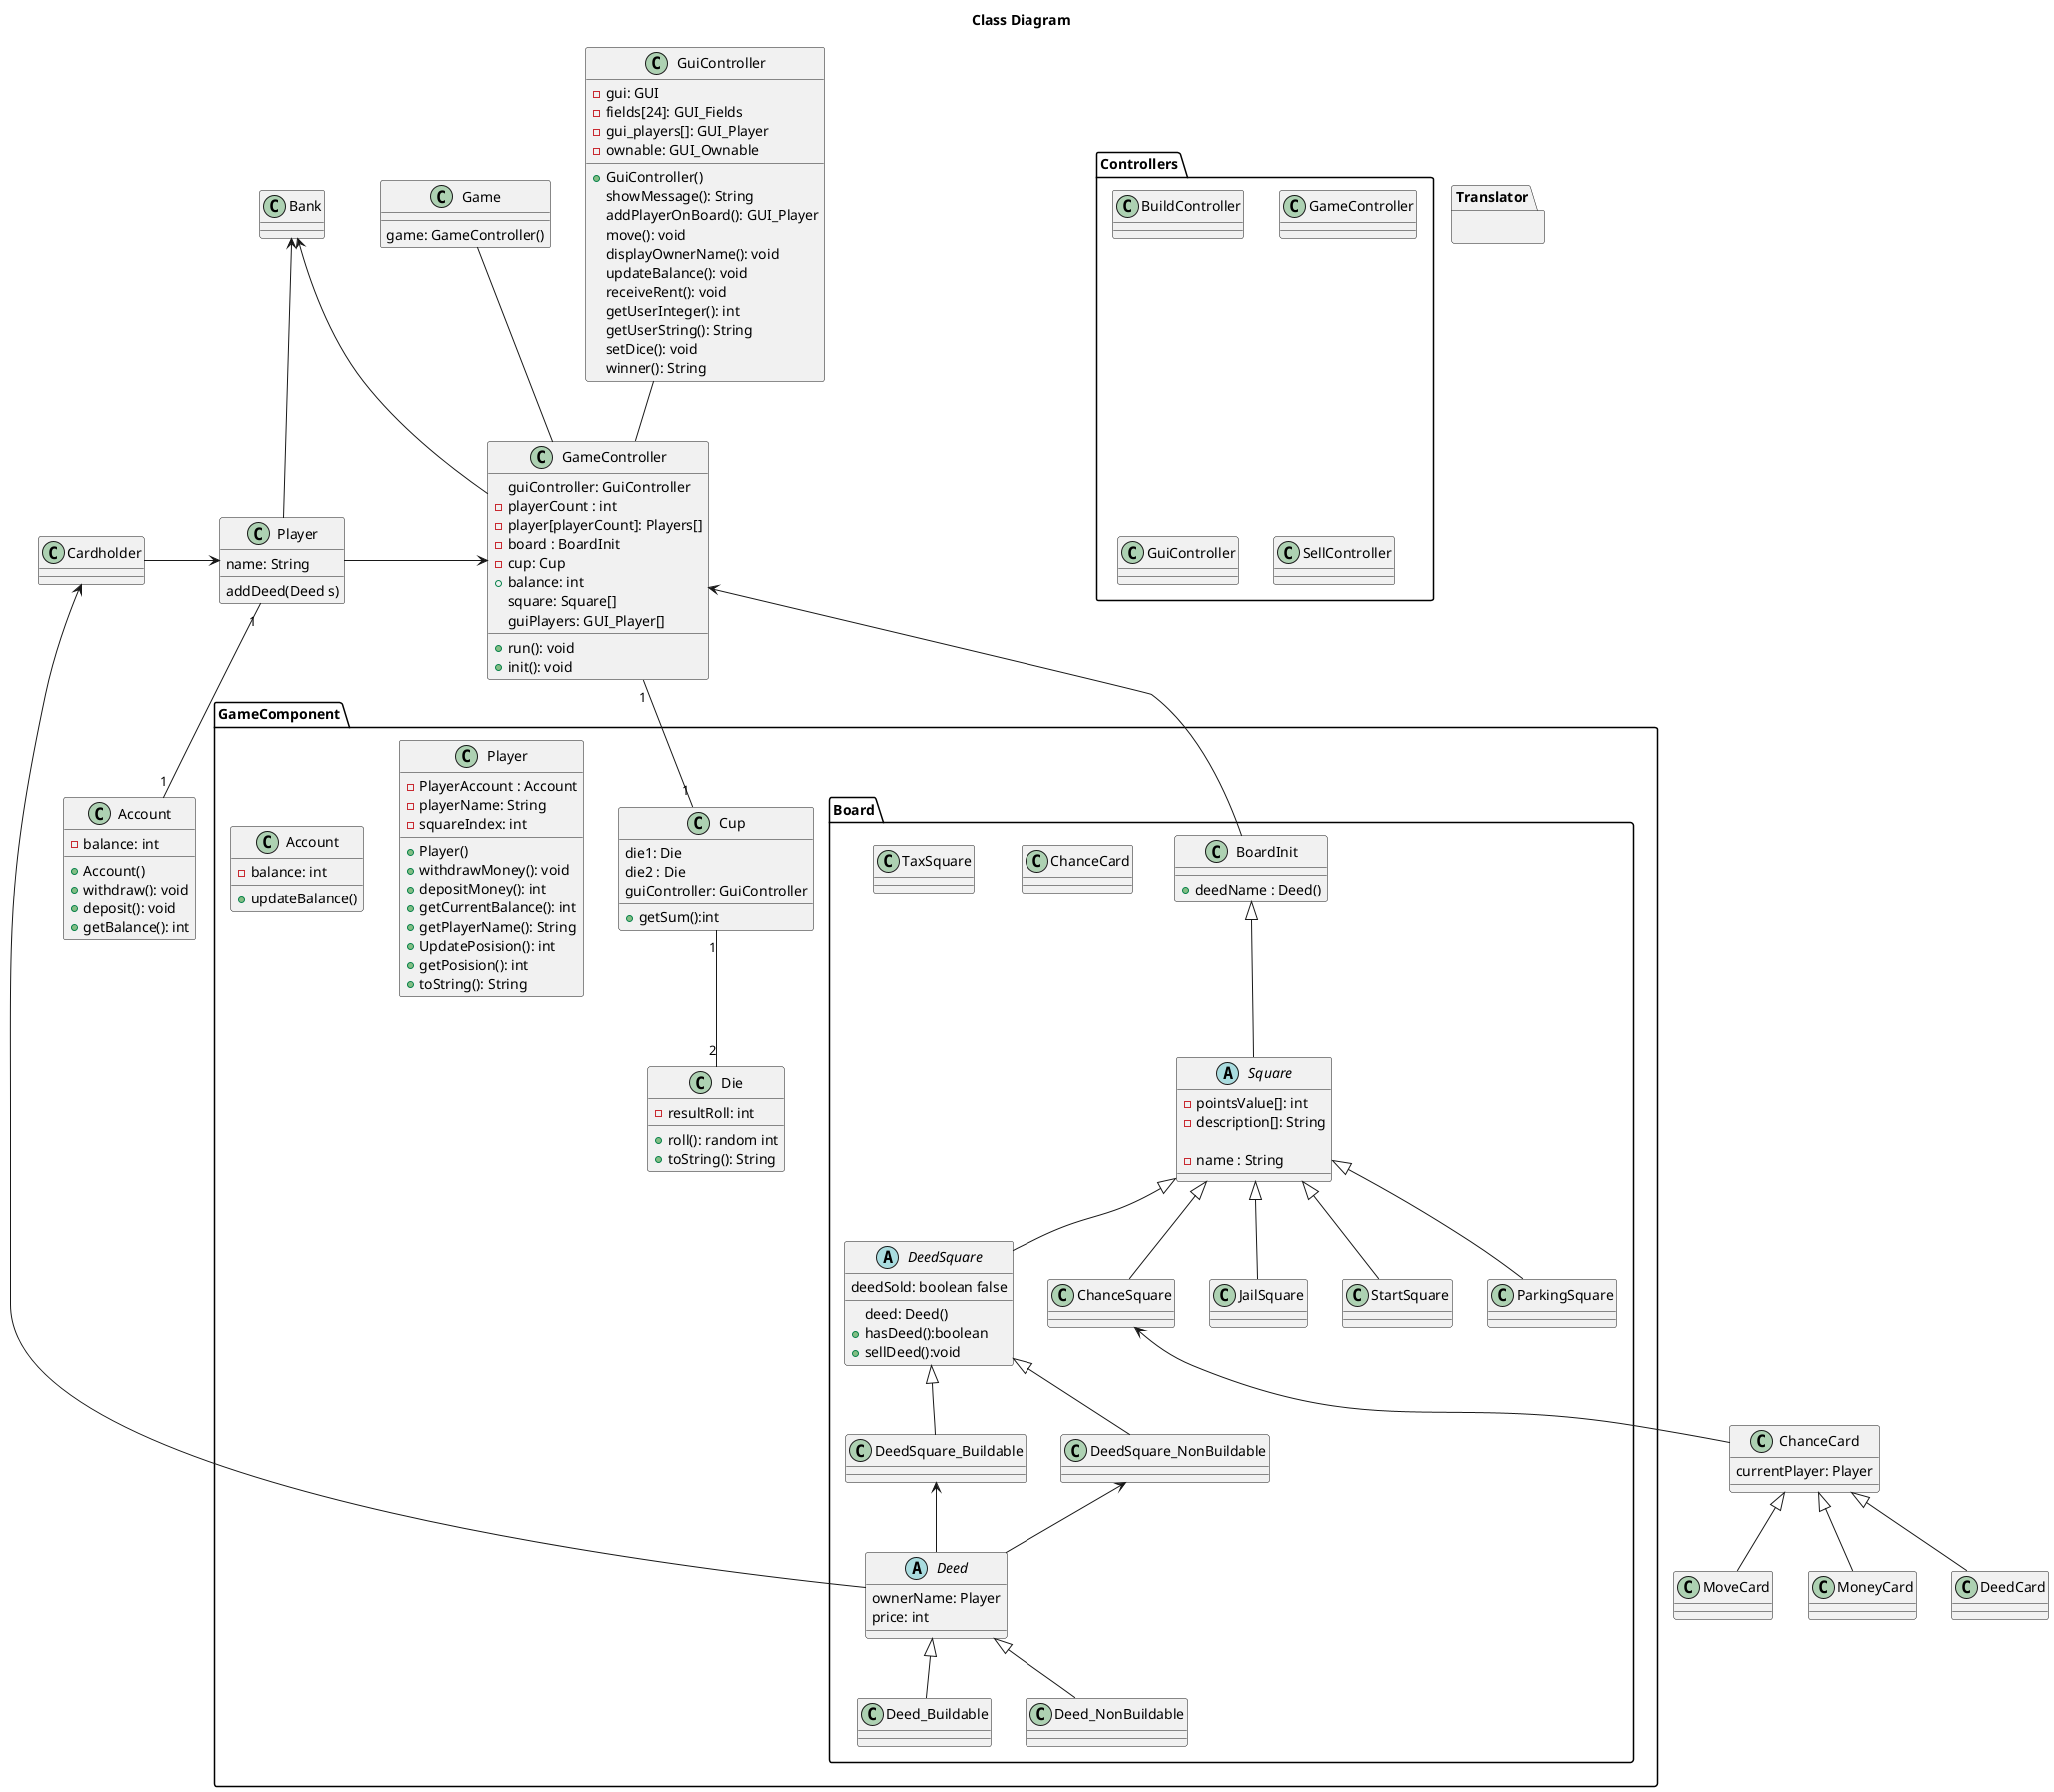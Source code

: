 @startuml

title Class Diagram
package "Controllers"{
class BuildController{
}
class GameController{
}

class GuiController{}
class SellController{}
}

package "GameComponent"{
package "Board"{
class Square {
-pointsValue[]: int
-description[]: String

}

class BoardInit {
+deedName : Deed()

}

abstract class Square {
- name : String
}

abstract class DeedSquare {
deed: Deed()
deedSold: boolean false
+hasDeed():boolean
+sellDeed():void

}

class DeedSquare_Buildable {

}

class DeedSquare_NonBuildable {}

abstract class Deed {
ownerName: Player
price: int

}

class Deed_Buildable{}

class Deed_NonBuildable{}
class ChanceSquare {}

class ChanceCard {}

class JailSquare {}

class StartSquare {}

class ParkingSquare {}
class TaxSquare{}
}

class Cup{
die1: Die
die2 : Die
guiController: GuiController
+getSum():int
}

class Die {
-resultRoll: int

+roll(): random int
+toString(): String
}

class Player{
-PlayerAccount : Account
-playerName: String
-squareIndex: int
+Player()
+withdrawMoney(): void
+depositMoney(): int
+getCurrentBalance(): int
+getPlayerName(): String
+UpdatePosision(): int
+getPosision(): int
+toString(): String

}

class Account{
-balance: int
+updateBalance()

}

}
package "Translator"{}
class Game{
game: GameController()
}





class GameController {
guiController: GuiController
-playerCount : int
-player[playerCount]: Players[]
-board : BoardInit
-cup: Cup
+balance: int
square: Square[]
guiPlayers: GUI_Player[]

+run(): void
+init(): void

}





class Player {
name: String
addDeed(Deed s)

}

class Account {
-balance: int
+Account()
+withdraw(): void
+deposit(): void
+getBalance(): int

}



class GuiController{
-gui: GUI
-fields[24]: GUI_Fields
-gui_players[]: GUI_Player
-ownable: GUI_Ownable
+GuiController()
showMessage(): String
addPlayerOnBoard(): GUI_Player
move(): void
displayOwnerName(): void
updateBalance(): void
receiveRent(): void
getUserInteger(): int
getUserString(): String
setDice(): void
winner(): String
}

class ChanceCard {
currentPlayer: Player

}

class MoveCard {

}

class Cardholder {}

class Bank {
}

Bank <-down- GameController

Bank <-down- Player

GameController -up- Game

GuiController -down- GameController

GameController <-down- BoardInit

BoardInit <|-down- Square

Square <|-down- DeedSquare

DeedSquare <|-down- DeedSquare_Buildable

DeedSquare <|-down- DeedSquare_NonBuildable

DeedSquare_Buildable <-down- Deed

DeedSquare_NonBuildable <-down- Deed


Deed <|-down- Deed_Buildable

Deed <|-down- Deed_NonBuildable

Square  <|-down- ChanceSquare

ChanceSquare <-down- ChanceCard

Square  <|-down- JailSquare

Square  <|-down- StartSquare

Square  <|-down- ParkingSquare

ChanceCard <|-down- MoveCard

ChanceCard <|-down- MoneyCard

ChanceCard <|-down- DeedCard

Player <-left- Cardholder

Cardholder <-down- Deed



GameController <-left- Player

GameController "1" -right- "1" Cup




Cup "1" -down- "2" Die

Player "1" -down- "1" Account

@enduml


